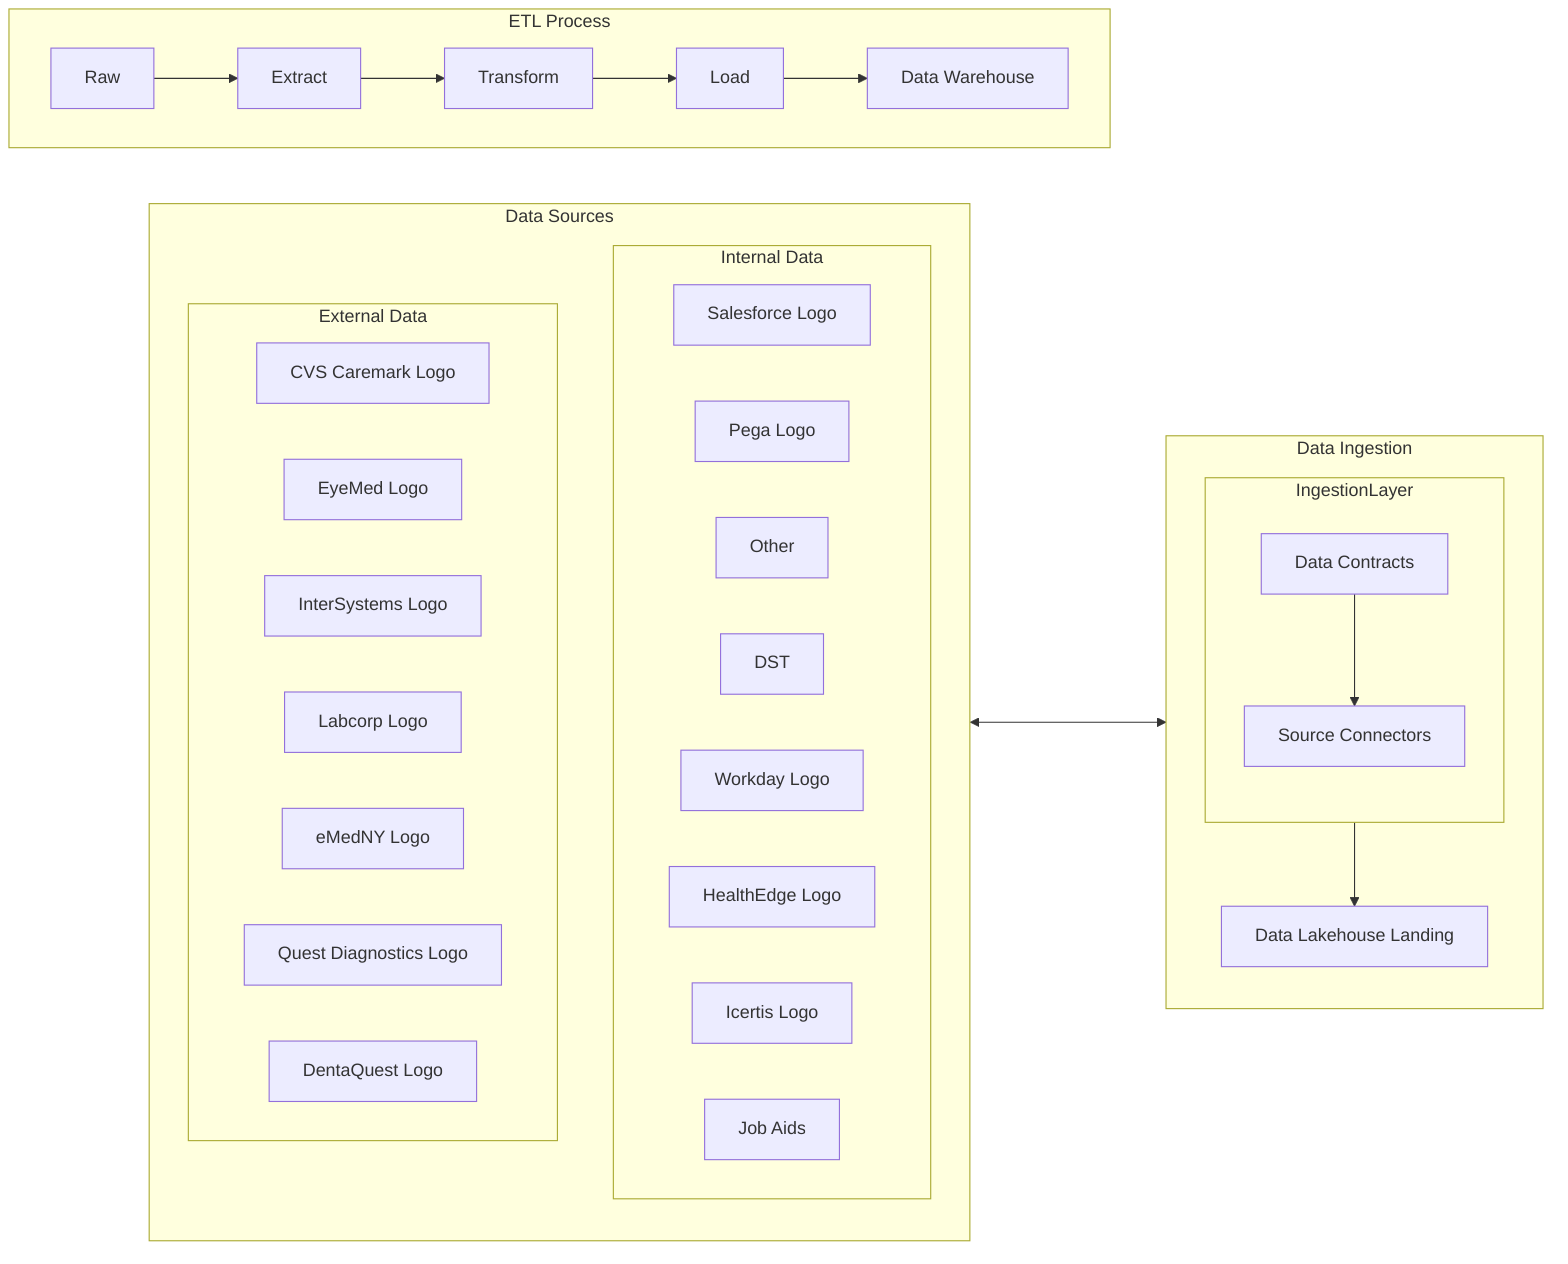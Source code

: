 flowchart LR
  subgraph Internal["Internal Data"]
    Salesforce["Salesforce Logo"]
    Pega["Pega Logo"]
    ot["Other"]
    DST["DST"]
    Workday["Workday Logo"]
    HealthEdge["HealthEdge Logo"]
    Icertis["Icertis Logo"]
    JobAids["Job Aids"]
  end

  subgraph External["External Data"]
    CVS["CVS Caremark Logo"]
    EyeMed["EyeMed Logo"]
    InterSystems["InterSystems Logo"]
    Labcorp["Labcorp Logo"]
    eMedNY["eMedNY Logo"]
    Quest["Quest Diagnostics Logo"]
    DentaQuest["DentaQuest Logo"]
  end

  subgraph Sources["Data Sources"]
    direction TB
    Internal
    External
  end

  subgraph Ingestion["Data Ingestion"]
    subgraph IngestionLayer
      direction TB
      DataContracts[Data Contracts] --> SourceConnectors[Source Connectors]
    end
    DataLakeHouse[Data Lakehouse Landing]
    IngestionLayer --> DataLakeHouse
  end

  Sources <--> Ingestion

  subgraph ETL_Process["ETL Process"]
    direction LR
    Raw --> Extract
    Extract --> Transform
    Transform --> Load
    Load --> DataWarehouse[Data Warehouse]
  end

  Salesforce:::image
  Pega:::image
  Workday:::image
  HealthEdge:::image
  Icertis:::image
  CVS:::image
  EyeMed:::image
  InterSystems:::image
  Labcorp:::image
  eMedNY:::image
  Quest:::image
  DentaQuest:::image